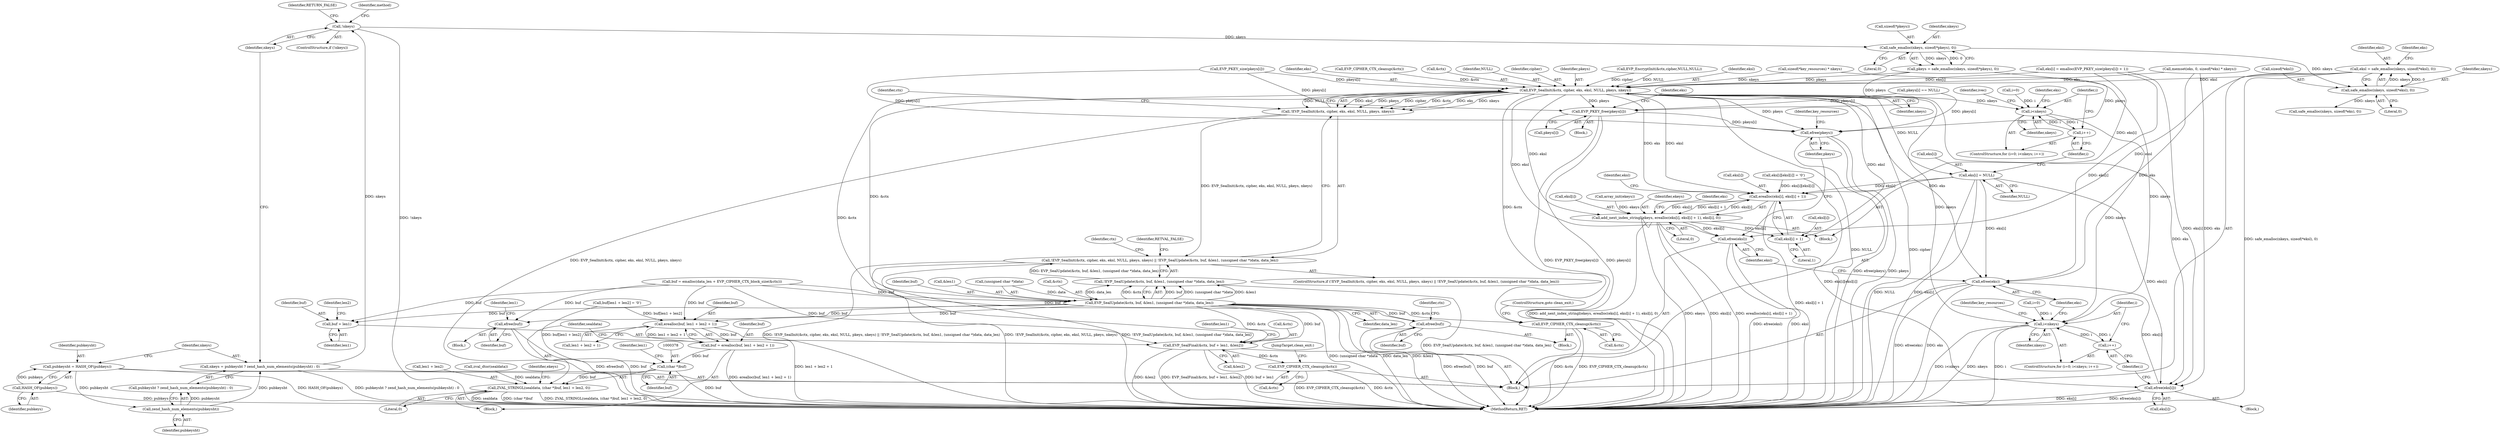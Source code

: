 digraph "0_php_89637c6b41b510c20d262c17483f582f115c66d6@API" {
"1000188" [label="(Call,eksl = safe_emalloc(nkeys, sizeof(*eksl), 0))"];
"1000190" [label="(Call,safe_emalloc(nkeys, sizeof(*eksl), 0))"];
"1000182" [label="(Call,safe_emalloc(nkeys, sizeof(*pkeys), 0))"];
"1000152" [label="(Call,!nkeys)"];
"1000144" [label="(Call,nkeys = pubkeysht ? zend_hash_num_elements(pubkeysht) : 0)"];
"1000148" [label="(Call,zend_hash_num_elements(pubkeysht))"];
"1000140" [label="(Call,pubkeysht = HASH_OF(pubkeys))"];
"1000142" [label="(Call,HASH_OF(pubkeys))"];
"1000314" [label="(Call,EVP_SealInit(&ctx, cipher, eks, eksl, NULL, pkeys, nkeys))"];
"1000313" [label="(Call,!EVP_SealInit(&ctx, cipher, eks, eksl, NULL, pkeys, nkeys))"];
"1000312" [label="(Call,!EVP_SealInit(&ctx, cipher, eks, eksl, NULL, pkeys, nkeys) || !EVP_SealUpdate(&ctx, buf, &len1, (unsigned char *)data, data_len))"];
"1000324" [label="(Call,EVP_SealUpdate(&ctx, buf, &len1, (unsigned char *)data, data_len))"];
"1000323" [label="(Call,!EVP_SealUpdate(&ctx, buf, &len1, (unsigned char *)data, data_len))"];
"1000336" [label="(Call,efree(buf))"];
"1000338" [label="(Call,EVP_CIPHER_CTX_cleanup(&ctx))"];
"1000342" [label="(Call,EVP_SealFinal(&ctx, buf + len1, &len2))"];
"1000461" [label="(Call,EVP_CIPHER_CTX_cleanup(&ctx))"];
"1000345" [label="(Call,buf + len1)"];
"1000368" [label="(Call,erealloc(buf, len1 + len2 + 1))"];
"1000366" [label="(Call,buf = erealloc(buf, len1 + len2 + 1))"];
"1000377" [label="(Call,(char *)buf)"];
"1000375" [label="(Call,ZVAL_STRINGL(sealdata, (char *)buf, len1 + len2, 0))"];
"1000455" [label="(Call,efree(buf))"];
"1000392" [label="(Call,i<nkeys)"];
"1000395" [label="(Call,i++)"];
"1000469" [label="(Call,i<nkeys)"];
"1000472" [label="(Call,i++)"];
"1000409" [label="(Call,erealloc(eks[i], eksl[i] + 1))"];
"1000407" [label="(Call,add_next_index_stringl(ekeys, erealloc(eks[i], eksl[i] + 1), eksl[i], 0))"];
"1000413" [label="(Call,eksl[i] + 1)"];
"1000498" [label="(Call,efree(eksl))"];
"1000422" [label="(Call,eks[i] = NULL)"];
"1000492" [label="(Call,efree(eks[i]))"];
"1000496" [label="(Call,efree(eks))"];
"1000483" [label="(Call,EVP_PKEY_free(pkeys[i]))"];
"1000500" [label="(Call,efree(pkeys))"];
"1000142" [label="(Call,HASH_OF(pubkeys))"];
"1000148" [label="(Call,zend_hash_num_elements(pubkeysht))"];
"1000333" [label="(Identifier,data_len)"];
"1000195" [label="(Literal,0)"];
"1000315" [label="(Call,&ctx)"];
"1000369" [label="(Identifier,buf)"];
"1000429" [label="(Identifier,ivec)"];
"1000499" [label="(Identifier,eksl)"];
"1000155" [label="(Identifier,RETURN_FALSE)"];
"1000465" [label="(ControlStructure,for (i=0; i<nkeys; i++))"];
"1000320" [label="(Identifier,NULL)"];
"1000345" [label="(Call,buf + len1)"];
"1000328" [label="(Call,&len1)"];
"1000395" [label="(Call,i++)"];
"1000422" [label="(Call,eks[i] = NULL)"];
"1000461" [label="(Call,EVP_CIPHER_CTX_cleanup(&ctx))"];
"1000413" [label="(Call,eksl[i] + 1)"];
"1000346" [label="(Identifier,buf)"];
"1000397" [label="(Block,)"];
"1000152" [label="(Call,!nkeys)"];
"1000497" [label="(Identifier,eks)"];
"1000317" [label="(Identifier,cipher)"];
"1000357" [label="(Call,zval_dtor(sealdata))"];
"1000377" [label="(Call,(char *)buf)"];
"1000334" [label="(Block,)"];
"1000410" [label="(Call,eks[i])"];
"1000204" [label="(Call,memset(eks, 0, sizeof(*eks) * nkeys))"];
"1000107" [label="(Block,)"];
"1000478" [label="(Identifier,key_resources)"];
"1000386" [label="(Call,array_init(ekeys))"];
"1000392" [label="(Call,i<nkeys)"];
"1000498" [label="(Call,efree(eksl))"];
"1000385" [label="(Identifier,ekeys)"];
"1000407" [label="(Call,add_next_index_stringl(ekeys, erealloc(eks[i], eksl[i] + 1), eksl[i], 0))"];
"1000482" [label="(Block,)"];
"1000375" [label="(Call,ZVAL_STRINGL(sealdata, (char *)buf, len1 + len2, 0))"];
"1000191" [label="(Identifier,nkeys)"];
"1000157" [label="(Identifier,method)"];
"1000423" [label="(Call,eks[i])"];
"1000300" [label="(Call,buf = emalloc(data_len + EVP_CIPHER_CTX_block_size(&ctx)))"];
"1000464" [label="(JumpTarget,clean_exit:)"];
"1000368" [label="(Call,erealloc(buf, len1 + len2 + 1))"];
"1000336" [label="(Call,efree(buf))"];
"1000190" [label="(Call,safe_emalloc(nkeys, sizeof(*eksl), 0))"];
"1000501" [label="(Identifier,pkeys)"];
"1000321" [label="(Identifier,pkeys)"];
"1000401" [label="(Identifier,eks)"];
"1000182" [label="(Call,safe_emalloc(nkeys, sizeof(*pkeys), 0))"];
"1000466" [label="(Call,i=0)"];
"1000496" [label="(Call,efree(eks))"];
"1000367" [label="(Identifier,buf)"];
"1000342" [label="(Call,EVP_SealFinal(&ctx, buf + len1, &len2))"];
"1000491" [label="(Block,)"];
"1000493" [label="(Call,eks[i])"];
"1000323" [label="(Call,!EVP_SealUpdate(&ctx, buf, &len1, (unsigned char *)data, data_len))"];
"1000366" [label="(Call,buf = erealloc(buf, len1 + len2 + 1))"];
"1000353" [label="(Identifier,len1)"];
"1000187" [label="(Literal,0)"];
"1000383" [label="(Literal,0)"];
"1000348" [label="(Call,&len2)"];
"1000337" [label="(Identifier,buf)"];
"1000153" [label="(Identifier,nkeys)"];
"1000462" [label="(Call,&ctx)"];
"1000326" [label="(Identifier,ctx)"];
"1000222" [label="(Call,sizeof(*key_resources) * nkeys)"];
"1000341" [label="(ControlStructure,goto clean_exit;)"];
"1000146" [label="(Call,pubkeysht ? zend_hash_num_elements(pubkeysht) : 0)"];
"1000370" [label="(Call,len1 + len2 + 1)"];
"1000359" [label="(Call,buf[len1 + len2] = '\0')"];
"1000255" [label="(Call,eks[i] = emalloc(EVP_PKEY_size(pkeys[i]) + 1))"];
"1000456" [label="(Identifier,buf)"];
"1000393" [label="(Identifier,i)"];
"1000376" [label="(Identifier,sealdata)"];
"1000417" [label="(Literal,1)"];
"1000314" [label="(Call,EVP_SealInit(&ctx, cipher, eks, eksl, NULL, pkeys, nkeys))"];
"1000188" [label="(Call,eksl = safe_emalloc(nkeys, sizeof(*eksl), 0))"];
"1000197" [label="(Identifier,eks)"];
"1000344" [label="(Identifier,ctx)"];
"1000339" [label="(Call,&ctx)"];
"1000379" [label="(Identifier,buf)"];
"1000274" [label="(Call,EVP_EncryptInit(&ctx,cipher,NULL,NULL))"];
"1000414" [label="(Call,eksl[i])"];
"1000330" [label="(Call,(unsigned char *)data)"];
"1000325" [label="(Call,&ctx)"];
"1000327" [label="(Identifier,buf)"];
"1000322" [label="(Identifier,nkeys)"];
"1000503" [label="(Identifier,key_resources)"];
"1000389" [label="(Call,i=0)"];
"1000192" [label="(Call,sizeof(*eksl))"];
"1000140" [label="(Call,pubkeysht = HASH_OF(pubkeys))"];
"1000471" [label="(Identifier,nkeys)"];
"1000408" [label="(Identifier,ekeys)"];
"1000145" [label="(Identifier,nkeys)"];
"1000454" [label="(Block,)"];
"1000180" [label="(Call,pkeys = safe_emalloc(nkeys, sizeof(*pkeys), 0))"];
"1000335" [label="(Identifier,RETVAL_FALSE)"];
"1000470" [label="(Identifier,i)"];
"1000424" [label="(Identifier,eks)"];
"1000356" [label="(Block,)"];
"1000381" [label="(Identifier,len1)"];
"1000455" [label="(Call,efree(buf))"];
"1000319" [label="(Identifier,eksl)"];
"1000198" [label="(Call,safe_emalloc(nkeys, sizeof(*eks), 0))"];
"1000343" [label="(Call,&ctx)"];
"1000338" [label="(Call,EVP_CIPHER_CTX_cleanup(&ctx))"];
"1000347" [label="(Identifier,len1)"];
"1000349" [label="(Identifier,len2)"];
"1000469" [label="(Call,i<nkeys)"];
"1000421" [label="(Literal,0)"];
"1000312" [label="(Call,!EVP_SealInit(&ctx, cipher, eks, eksl, NULL, pkeys, nkeys) || !EVP_SealUpdate(&ctx, buf, &len1, (unsigned char *)data, data_len))"];
"1000459" [label="(Identifier,len1)"];
"1000189" [label="(Identifier,eksl)"];
"1000261" [label="(Call,EVP_PKEY_size(pkeys[i]))"];
"1000380" [label="(Call,len1 + len2)"];
"1000340" [label="(Identifier,ctx)"];
"1000318" [label="(Identifier,eks)"];
"1000149" [label="(Identifier,pubkeysht)"];
"1000489" [label="(Identifier,eks)"];
"1000426" [label="(Identifier,NULL)"];
"1000504" [label="(MethodReturn,RET)"];
"1000394" [label="(Identifier,nkeys)"];
"1000409" [label="(Call,erealloc(eks[i], eksl[i] + 1))"];
"1000483" [label="(Call,EVP_PKEY_free(pkeys[i]))"];
"1000398" [label="(Call,eks[i][eksl[i]] = '\0')"];
"1000472" [label="(Call,i++)"];
"1000311" [label="(ControlStructure,if (!EVP_SealInit(&ctx, cipher, eks, eksl, NULL, pkeys, nkeys) || !EVP_SealUpdate(&ctx, buf, &len1, (unsigned char *)data, data_len)))"];
"1000419" [label="(Identifier,eksl)"];
"1000313" [label="(Call,!EVP_SealInit(&ctx, cipher, eks, eksl, NULL, pkeys, nkeys))"];
"1000308" [label="(Call,EVP_CIPHER_CTX_cleanup(&ctx))"];
"1000324" [label="(Call,EVP_SealUpdate(&ctx, buf, &len1, (unsigned char *)data, data_len))"];
"1000151" [label="(ControlStructure,if (!nkeys))"];
"1000473" [label="(Identifier,i)"];
"1000388" [label="(ControlStructure,for (i=0; i<nkeys; i++))"];
"1000144" [label="(Call,nkeys = pubkeysht ? zend_hash_num_elements(pubkeysht) : 0)"];
"1000143" [label="(Identifier,pubkeys)"];
"1000396" [label="(Identifier,i)"];
"1000141" [label="(Identifier,pubkeysht)"];
"1000492" [label="(Call,efree(eks[i]))"];
"1000500" [label="(Call,efree(pkeys))"];
"1000247" [label="(Call,pkeys[i] == NULL)"];
"1000184" [label="(Call,sizeof(*pkeys))"];
"1000484" [label="(Call,pkeys[i])"];
"1000183" [label="(Identifier,nkeys)"];
"1000418" [label="(Call,eksl[i])"];
"1000188" -> "1000107"  [label="AST: "];
"1000188" -> "1000190"  [label="CFG: "];
"1000189" -> "1000188"  [label="AST: "];
"1000190" -> "1000188"  [label="AST: "];
"1000197" -> "1000188"  [label="CFG: "];
"1000188" -> "1000504"  [label="DDG: safe_emalloc(nkeys, sizeof(*eksl), 0)"];
"1000190" -> "1000188"  [label="DDG: nkeys"];
"1000190" -> "1000188"  [label="DDG: 0"];
"1000188" -> "1000314"  [label="DDG: eksl"];
"1000188" -> "1000498"  [label="DDG: eksl"];
"1000190" -> "1000195"  [label="CFG: "];
"1000191" -> "1000190"  [label="AST: "];
"1000192" -> "1000190"  [label="AST: "];
"1000195" -> "1000190"  [label="AST: "];
"1000182" -> "1000190"  [label="DDG: nkeys"];
"1000190" -> "1000198"  [label="DDG: nkeys"];
"1000182" -> "1000180"  [label="AST: "];
"1000182" -> "1000187"  [label="CFG: "];
"1000183" -> "1000182"  [label="AST: "];
"1000184" -> "1000182"  [label="AST: "];
"1000187" -> "1000182"  [label="AST: "];
"1000180" -> "1000182"  [label="CFG: "];
"1000182" -> "1000180"  [label="DDG: nkeys"];
"1000182" -> "1000180"  [label="DDG: 0"];
"1000152" -> "1000182"  [label="DDG: nkeys"];
"1000152" -> "1000151"  [label="AST: "];
"1000152" -> "1000153"  [label="CFG: "];
"1000153" -> "1000152"  [label="AST: "];
"1000155" -> "1000152"  [label="CFG: "];
"1000157" -> "1000152"  [label="CFG: "];
"1000152" -> "1000504"  [label="DDG: !nkeys"];
"1000144" -> "1000152"  [label="DDG: nkeys"];
"1000144" -> "1000107"  [label="AST: "];
"1000144" -> "1000146"  [label="CFG: "];
"1000145" -> "1000144"  [label="AST: "];
"1000146" -> "1000144"  [label="AST: "];
"1000153" -> "1000144"  [label="CFG: "];
"1000144" -> "1000504"  [label="DDG: pubkeysht ? zend_hash_num_elements(pubkeysht) : 0"];
"1000148" -> "1000144"  [label="DDG: pubkeysht"];
"1000148" -> "1000146"  [label="AST: "];
"1000148" -> "1000149"  [label="CFG: "];
"1000149" -> "1000148"  [label="AST: "];
"1000146" -> "1000148"  [label="CFG: "];
"1000148" -> "1000146"  [label="DDG: pubkeysht"];
"1000140" -> "1000148"  [label="DDG: pubkeysht"];
"1000140" -> "1000107"  [label="AST: "];
"1000140" -> "1000142"  [label="CFG: "];
"1000141" -> "1000140"  [label="AST: "];
"1000142" -> "1000140"  [label="AST: "];
"1000145" -> "1000140"  [label="CFG: "];
"1000140" -> "1000504"  [label="DDG: HASH_OF(pubkeys)"];
"1000142" -> "1000140"  [label="DDG: pubkeys"];
"1000142" -> "1000143"  [label="CFG: "];
"1000143" -> "1000142"  [label="AST: "];
"1000142" -> "1000504"  [label="DDG: pubkeys"];
"1000314" -> "1000313"  [label="AST: "];
"1000314" -> "1000322"  [label="CFG: "];
"1000315" -> "1000314"  [label="AST: "];
"1000317" -> "1000314"  [label="AST: "];
"1000318" -> "1000314"  [label="AST: "];
"1000319" -> "1000314"  [label="AST: "];
"1000320" -> "1000314"  [label="AST: "];
"1000321" -> "1000314"  [label="AST: "];
"1000322" -> "1000314"  [label="AST: "];
"1000313" -> "1000314"  [label="CFG: "];
"1000314" -> "1000504"  [label="DDG: NULL"];
"1000314" -> "1000504"  [label="DDG: cipher"];
"1000314" -> "1000313"  [label="DDG: eksl"];
"1000314" -> "1000313"  [label="DDG: pkeys"];
"1000314" -> "1000313"  [label="DDG: cipher"];
"1000314" -> "1000313"  [label="DDG: &ctx"];
"1000314" -> "1000313"  [label="DDG: eks"];
"1000314" -> "1000313"  [label="DDG: nkeys"];
"1000314" -> "1000313"  [label="DDG: NULL"];
"1000308" -> "1000314"  [label="DDG: &ctx"];
"1000274" -> "1000314"  [label="DDG: cipher"];
"1000274" -> "1000314"  [label="DDG: NULL"];
"1000204" -> "1000314"  [label="DDG: eks"];
"1000255" -> "1000314"  [label="DDG: eks[i]"];
"1000180" -> "1000314"  [label="DDG: pkeys"];
"1000261" -> "1000314"  [label="DDG: pkeys[i]"];
"1000222" -> "1000314"  [label="DDG: nkeys"];
"1000314" -> "1000324"  [label="DDG: &ctx"];
"1000314" -> "1000338"  [label="DDG: &ctx"];
"1000314" -> "1000342"  [label="DDG: &ctx"];
"1000314" -> "1000392"  [label="DDG: nkeys"];
"1000314" -> "1000409"  [label="DDG: eks"];
"1000314" -> "1000409"  [label="DDG: eksl"];
"1000314" -> "1000413"  [label="DDG: eksl"];
"1000314" -> "1000407"  [label="DDG: eksl"];
"1000314" -> "1000422"  [label="DDG: NULL"];
"1000314" -> "1000469"  [label="DDG: nkeys"];
"1000314" -> "1000483"  [label="DDG: pkeys"];
"1000314" -> "1000492"  [label="DDG: eks"];
"1000314" -> "1000496"  [label="DDG: eks"];
"1000314" -> "1000498"  [label="DDG: eksl"];
"1000314" -> "1000500"  [label="DDG: pkeys"];
"1000313" -> "1000312"  [label="AST: "];
"1000326" -> "1000313"  [label="CFG: "];
"1000312" -> "1000313"  [label="CFG: "];
"1000313" -> "1000504"  [label="DDG: EVP_SealInit(&ctx, cipher, eks, eksl, NULL, pkeys, nkeys)"];
"1000313" -> "1000312"  [label="DDG: EVP_SealInit(&ctx, cipher, eks, eksl, NULL, pkeys, nkeys)"];
"1000312" -> "1000311"  [label="AST: "];
"1000312" -> "1000323"  [label="CFG: "];
"1000323" -> "1000312"  [label="AST: "];
"1000335" -> "1000312"  [label="CFG: "];
"1000344" -> "1000312"  [label="CFG: "];
"1000312" -> "1000504"  [label="DDG: !EVP_SealInit(&ctx, cipher, eks, eksl, NULL, pkeys, nkeys) || !EVP_SealUpdate(&ctx, buf, &len1, (unsigned char *)data, data_len)"];
"1000312" -> "1000504"  [label="DDG: !EVP_SealInit(&ctx, cipher, eks, eksl, NULL, pkeys, nkeys)"];
"1000312" -> "1000504"  [label="DDG: !EVP_SealUpdate(&ctx, buf, &len1, (unsigned char *)data, data_len)"];
"1000323" -> "1000312"  [label="DDG: EVP_SealUpdate(&ctx, buf, &len1, (unsigned char *)data, data_len)"];
"1000324" -> "1000323"  [label="AST: "];
"1000324" -> "1000333"  [label="CFG: "];
"1000325" -> "1000324"  [label="AST: "];
"1000327" -> "1000324"  [label="AST: "];
"1000328" -> "1000324"  [label="AST: "];
"1000330" -> "1000324"  [label="AST: "];
"1000333" -> "1000324"  [label="AST: "];
"1000323" -> "1000324"  [label="CFG: "];
"1000324" -> "1000504"  [label="DDG: data_len"];
"1000324" -> "1000504"  [label="DDG: &len1"];
"1000324" -> "1000504"  [label="DDG: (unsigned char *)data"];
"1000324" -> "1000323"  [label="DDG: buf"];
"1000324" -> "1000323"  [label="DDG: (unsigned char *)data"];
"1000324" -> "1000323"  [label="DDG: &len1"];
"1000324" -> "1000323"  [label="DDG: data_len"];
"1000324" -> "1000323"  [label="DDG: &ctx"];
"1000300" -> "1000324"  [label="DDG: buf"];
"1000330" -> "1000324"  [label="DDG: data"];
"1000324" -> "1000336"  [label="DDG: buf"];
"1000324" -> "1000338"  [label="DDG: &ctx"];
"1000324" -> "1000342"  [label="DDG: &ctx"];
"1000324" -> "1000342"  [label="DDG: buf"];
"1000324" -> "1000345"  [label="DDG: buf"];
"1000324" -> "1000368"  [label="DDG: buf"];
"1000324" -> "1000455"  [label="DDG: buf"];
"1000323" -> "1000504"  [label="DDG: EVP_SealUpdate(&ctx, buf, &len1, (unsigned char *)data, data_len)"];
"1000336" -> "1000334"  [label="AST: "];
"1000336" -> "1000337"  [label="CFG: "];
"1000337" -> "1000336"  [label="AST: "];
"1000340" -> "1000336"  [label="CFG: "];
"1000336" -> "1000504"  [label="DDG: efree(buf)"];
"1000336" -> "1000504"  [label="DDG: buf"];
"1000300" -> "1000336"  [label="DDG: buf"];
"1000338" -> "1000334"  [label="AST: "];
"1000338" -> "1000339"  [label="CFG: "];
"1000339" -> "1000338"  [label="AST: "];
"1000341" -> "1000338"  [label="CFG: "];
"1000338" -> "1000504"  [label="DDG: &ctx"];
"1000338" -> "1000504"  [label="DDG: EVP_CIPHER_CTX_cleanup(&ctx)"];
"1000342" -> "1000107"  [label="AST: "];
"1000342" -> "1000348"  [label="CFG: "];
"1000343" -> "1000342"  [label="AST: "];
"1000345" -> "1000342"  [label="AST: "];
"1000348" -> "1000342"  [label="AST: "];
"1000353" -> "1000342"  [label="CFG: "];
"1000342" -> "1000504"  [label="DDG: &len2"];
"1000342" -> "1000504"  [label="DDG: EVP_SealFinal(&ctx, buf + len1, &len2)"];
"1000342" -> "1000504"  [label="DDG: buf + len1"];
"1000300" -> "1000342"  [label="DDG: buf"];
"1000342" -> "1000461"  [label="DDG: &ctx"];
"1000461" -> "1000107"  [label="AST: "];
"1000461" -> "1000462"  [label="CFG: "];
"1000462" -> "1000461"  [label="AST: "];
"1000464" -> "1000461"  [label="CFG: "];
"1000461" -> "1000504"  [label="DDG: EVP_CIPHER_CTX_cleanup(&ctx)"];
"1000461" -> "1000504"  [label="DDG: &ctx"];
"1000345" -> "1000347"  [label="CFG: "];
"1000346" -> "1000345"  [label="AST: "];
"1000347" -> "1000345"  [label="AST: "];
"1000349" -> "1000345"  [label="CFG: "];
"1000300" -> "1000345"  [label="DDG: buf"];
"1000368" -> "1000366"  [label="AST: "];
"1000368" -> "1000370"  [label="CFG: "];
"1000369" -> "1000368"  [label="AST: "];
"1000370" -> "1000368"  [label="AST: "];
"1000366" -> "1000368"  [label="CFG: "];
"1000368" -> "1000504"  [label="DDG: len1 + len2 + 1"];
"1000368" -> "1000366"  [label="DDG: buf"];
"1000368" -> "1000366"  [label="DDG: len1 + len2 + 1"];
"1000359" -> "1000368"  [label="DDG: buf[len1 + len2]"];
"1000300" -> "1000368"  [label="DDG: buf"];
"1000366" -> "1000356"  [label="AST: "];
"1000367" -> "1000366"  [label="AST: "];
"1000376" -> "1000366"  [label="CFG: "];
"1000366" -> "1000504"  [label="DDG: erealloc(buf, len1 + len2 + 1)"];
"1000366" -> "1000377"  [label="DDG: buf"];
"1000377" -> "1000375"  [label="AST: "];
"1000377" -> "1000379"  [label="CFG: "];
"1000378" -> "1000377"  [label="AST: "];
"1000379" -> "1000377"  [label="AST: "];
"1000381" -> "1000377"  [label="CFG: "];
"1000377" -> "1000504"  [label="DDG: buf"];
"1000377" -> "1000375"  [label="DDG: buf"];
"1000359" -> "1000377"  [label="DDG: buf[len1 + len2]"];
"1000375" -> "1000356"  [label="AST: "];
"1000375" -> "1000383"  [label="CFG: "];
"1000376" -> "1000375"  [label="AST: "];
"1000380" -> "1000375"  [label="AST: "];
"1000383" -> "1000375"  [label="AST: "];
"1000385" -> "1000375"  [label="CFG: "];
"1000375" -> "1000504"  [label="DDG: sealdata"];
"1000375" -> "1000504"  [label="DDG: (char *)buf"];
"1000375" -> "1000504"  [label="DDG: ZVAL_STRINGL(sealdata, (char *)buf, len1 + len2, 0)"];
"1000357" -> "1000375"  [label="DDG: sealdata"];
"1000455" -> "1000454"  [label="AST: "];
"1000455" -> "1000456"  [label="CFG: "];
"1000456" -> "1000455"  [label="AST: "];
"1000459" -> "1000455"  [label="CFG: "];
"1000455" -> "1000504"  [label="DDG: efree(buf)"];
"1000455" -> "1000504"  [label="DDG: buf"];
"1000300" -> "1000455"  [label="DDG: buf"];
"1000392" -> "1000388"  [label="AST: "];
"1000392" -> "1000394"  [label="CFG: "];
"1000393" -> "1000392"  [label="AST: "];
"1000394" -> "1000392"  [label="AST: "];
"1000401" -> "1000392"  [label="CFG: "];
"1000429" -> "1000392"  [label="CFG: "];
"1000395" -> "1000392"  [label="DDG: i"];
"1000389" -> "1000392"  [label="DDG: i"];
"1000392" -> "1000395"  [label="DDG: i"];
"1000392" -> "1000469"  [label="DDG: nkeys"];
"1000395" -> "1000388"  [label="AST: "];
"1000395" -> "1000396"  [label="CFG: "];
"1000396" -> "1000395"  [label="AST: "];
"1000393" -> "1000395"  [label="CFG: "];
"1000469" -> "1000465"  [label="AST: "];
"1000469" -> "1000471"  [label="CFG: "];
"1000470" -> "1000469"  [label="AST: "];
"1000471" -> "1000469"  [label="AST: "];
"1000478" -> "1000469"  [label="CFG: "];
"1000497" -> "1000469"  [label="CFG: "];
"1000469" -> "1000504"  [label="DDG: i<nkeys"];
"1000469" -> "1000504"  [label="DDG: nkeys"];
"1000469" -> "1000504"  [label="DDG: i"];
"1000466" -> "1000469"  [label="DDG: i"];
"1000472" -> "1000469"  [label="DDG: i"];
"1000222" -> "1000469"  [label="DDG: nkeys"];
"1000469" -> "1000472"  [label="DDG: i"];
"1000472" -> "1000465"  [label="AST: "];
"1000472" -> "1000473"  [label="CFG: "];
"1000473" -> "1000472"  [label="AST: "];
"1000470" -> "1000472"  [label="CFG: "];
"1000409" -> "1000407"  [label="AST: "];
"1000409" -> "1000413"  [label="CFG: "];
"1000410" -> "1000409"  [label="AST: "];
"1000413" -> "1000409"  [label="AST: "];
"1000419" -> "1000409"  [label="CFG: "];
"1000409" -> "1000504"  [label="DDG: eksl[i] + 1"];
"1000409" -> "1000407"  [label="DDG: eks[i]"];
"1000409" -> "1000407"  [label="DDG: eksl[i] + 1"];
"1000422" -> "1000409"  [label="DDG: eks[i]"];
"1000255" -> "1000409"  [label="DDG: eks[i]"];
"1000398" -> "1000409"  [label="DDG: eks[i][eksl[i]]"];
"1000407" -> "1000409"  [label="DDG: eksl[i]"];
"1000407" -> "1000397"  [label="AST: "];
"1000407" -> "1000421"  [label="CFG: "];
"1000408" -> "1000407"  [label="AST: "];
"1000418" -> "1000407"  [label="AST: "];
"1000421" -> "1000407"  [label="AST: "];
"1000424" -> "1000407"  [label="CFG: "];
"1000407" -> "1000504"  [label="DDG: erealloc(eks[i], eksl[i] + 1)"];
"1000407" -> "1000504"  [label="DDG: add_next_index_stringl(ekeys, erealloc(eks[i], eksl[i] + 1), eksl[i], 0)"];
"1000407" -> "1000504"  [label="DDG: ekeys"];
"1000407" -> "1000504"  [label="DDG: eksl[i]"];
"1000386" -> "1000407"  [label="DDG: ekeys"];
"1000407" -> "1000413"  [label="DDG: eksl[i]"];
"1000407" -> "1000498"  [label="DDG: eksl[i]"];
"1000413" -> "1000417"  [label="CFG: "];
"1000414" -> "1000413"  [label="AST: "];
"1000417" -> "1000413"  [label="AST: "];
"1000498" -> "1000107"  [label="AST: "];
"1000498" -> "1000499"  [label="CFG: "];
"1000499" -> "1000498"  [label="AST: "];
"1000501" -> "1000498"  [label="CFG: "];
"1000498" -> "1000504"  [label="DDG: efree(eksl)"];
"1000498" -> "1000504"  [label="DDG: eksl"];
"1000422" -> "1000397"  [label="AST: "];
"1000422" -> "1000426"  [label="CFG: "];
"1000423" -> "1000422"  [label="AST: "];
"1000426" -> "1000422"  [label="AST: "];
"1000396" -> "1000422"  [label="CFG: "];
"1000422" -> "1000504"  [label="DDG: NULL"];
"1000422" -> "1000504"  [label="DDG: eks[i]"];
"1000422" -> "1000492"  [label="DDG: eks[i]"];
"1000422" -> "1000496"  [label="DDG: eks[i]"];
"1000492" -> "1000491"  [label="AST: "];
"1000492" -> "1000493"  [label="CFG: "];
"1000493" -> "1000492"  [label="AST: "];
"1000473" -> "1000492"  [label="CFG: "];
"1000492" -> "1000504"  [label="DDG: eks[i]"];
"1000492" -> "1000504"  [label="DDG: efree(eks[i])"];
"1000398" -> "1000492"  [label="DDG: eks[i][eksl[i]]"];
"1000204" -> "1000492"  [label="DDG: eks"];
"1000255" -> "1000492"  [label="DDG: eks[i]"];
"1000492" -> "1000496"  [label="DDG: eks[i]"];
"1000496" -> "1000107"  [label="AST: "];
"1000496" -> "1000497"  [label="CFG: "];
"1000497" -> "1000496"  [label="AST: "];
"1000499" -> "1000496"  [label="CFG: "];
"1000496" -> "1000504"  [label="DDG: efree(eks)"];
"1000496" -> "1000504"  [label="DDG: eks"];
"1000204" -> "1000496"  [label="DDG: eks"];
"1000255" -> "1000496"  [label="DDG: eks[i]"];
"1000483" -> "1000482"  [label="AST: "];
"1000483" -> "1000484"  [label="CFG: "];
"1000484" -> "1000483"  [label="AST: "];
"1000489" -> "1000483"  [label="CFG: "];
"1000483" -> "1000504"  [label="DDG: EVP_PKEY_free(pkeys[i])"];
"1000483" -> "1000504"  [label="DDG: pkeys[i]"];
"1000247" -> "1000483"  [label="DDG: pkeys[i]"];
"1000180" -> "1000483"  [label="DDG: pkeys"];
"1000261" -> "1000483"  [label="DDG: pkeys[i]"];
"1000483" -> "1000500"  [label="DDG: pkeys[i]"];
"1000500" -> "1000107"  [label="AST: "];
"1000500" -> "1000501"  [label="CFG: "];
"1000501" -> "1000500"  [label="AST: "];
"1000503" -> "1000500"  [label="CFG: "];
"1000500" -> "1000504"  [label="DDG: efree(pkeys)"];
"1000500" -> "1000504"  [label="DDG: pkeys"];
"1000247" -> "1000500"  [label="DDG: pkeys[i]"];
"1000180" -> "1000500"  [label="DDG: pkeys"];
"1000261" -> "1000500"  [label="DDG: pkeys[i]"];
}
